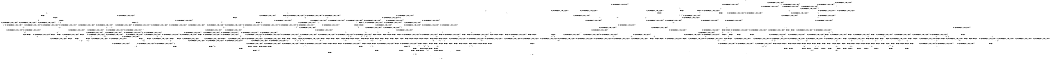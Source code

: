 digraph BCG {
size = "7, 10.5";
center = TRUE;
node [shape = circle];
0 [peripheries = 2];
0 -> 1 [label = "EX !0 !ATOMIC_EXCH_BRANCH (1, +1, TRUE, +0, 2, TRUE) !{}"];
0 -> 2 [label = "EX !2 !ATOMIC_EXCH_BRANCH (1, +0, TRUE, +0, 1, TRUE) !{}"];
0 -> 3 [label = "EX !1 !ATOMIC_EXCH_BRANCH (1, +1, TRUE, +0, 3, TRUE) !{}"];
0 -> 4 [label = "EX !0 !ATOMIC_EXCH_BRANCH (1, +1, TRUE, +0, 2, TRUE) !{}"];
0 -> 5 [label = "EX !2 !ATOMIC_EXCH_BRANCH (1, +0, TRUE, +0, 1, TRUE) !{}"];
0 -> 6 [label = "EX !1 !ATOMIC_EXCH_BRANCH (1, +1, TRUE, +0, 3, TRUE) !{}"];
1 -> 7 [label = "EX !2 !ATOMIC_EXCH_BRANCH (1, +0, TRUE, +0, 1, FALSE) !{}"];
2 -> 8 [label = "EX !0 !ATOMIC_EXCH_BRANCH (1, +1, TRUE, +0, 2, TRUE) !{}"];
3 -> 9 [label = "EX !0 !ATOMIC_EXCH_BRANCH (1, +1, TRUE, +0, 2, FALSE) !{}"];
4 -> 7 [label = "EX !2 !ATOMIC_EXCH_BRANCH (1, +0, TRUE, +0, 1, FALSE) !{}"];
4 -> 10 [label = "EX !1 !ATOMIC_EXCH_BRANCH (1, +1, TRUE, +0, 3, FALSE) !{}"];
4 -> 11 [label = "TERMINATE !0"];
4 -> 12 [label = "EX !2 !ATOMIC_EXCH_BRANCH (1, +0, TRUE, +0, 1, FALSE) !{}"];
4 -> 13 [label = "EX !1 !ATOMIC_EXCH_BRANCH (1, +1, TRUE, +0, 3, FALSE) !{}"];
4 -> 14 [label = "TERMINATE !0"];
5 -> 2 [label = "EX !2 !ATOMIC_EXCH_BRANCH (1, +0, TRUE, +0, 1, TRUE) !{}"];
5 -> 8 [label = "EX !0 !ATOMIC_EXCH_BRANCH (1, +1, TRUE, +0, 2, TRUE) !{}"];
5 -> 15 [label = "EX !1 !ATOMIC_EXCH_BRANCH (1, +1, TRUE, +0, 3, TRUE) !{}"];
5 -> 5 [label = "EX !2 !ATOMIC_EXCH_BRANCH (1, +0, TRUE, +0, 1, TRUE) !{}"];
5 -> 16 [label = "EX !0 !ATOMIC_EXCH_BRANCH (1, +1, TRUE, +0, 2, TRUE) !{}"];
5 -> 17 [label = "EX !1 !ATOMIC_EXCH_BRANCH (1, +1, TRUE, +0, 3, TRUE) !{}"];
6 -> 9 [label = "EX !0 !ATOMIC_EXCH_BRANCH (1, +1, TRUE, +0, 2, FALSE) !{}"];
6 -> 18 [label = "EX !2 !ATOMIC_EXCH_BRANCH (1, +0, TRUE, +0, 1, FALSE) !{}"];
6 -> 19 [label = "TERMINATE !1"];
6 -> 20 [label = "EX !0 !ATOMIC_EXCH_BRANCH (1, +1, TRUE, +0, 2, FALSE) !{}"];
6 -> 21 [label = "EX !2 !ATOMIC_EXCH_BRANCH (1, +0, TRUE, +0, 1, FALSE) !{}"];
6 -> 22 [label = "TERMINATE !1"];
7 -> 23 [label = "EX !1 !ATOMIC_EXCH_BRANCH (1, +1, TRUE, +0, 3, TRUE) !{}"];
8 -> 7 [label = "EX !2 !ATOMIC_EXCH_BRANCH (1, +0, TRUE, +0, 1, FALSE) !{}"];
9 -> 24 [label = "EX !2 !ATOMIC_EXCH_BRANCH (1, +0, TRUE, +0, 1, FALSE) !{}"];
10 -> 25 [label = "EX !1 !ATOMIC_EXCH_BRANCH (1, +0, TRUE, +1, 1, TRUE) !{}"];
11 -> 26 [label = "EX !2 !ATOMIC_EXCH_BRANCH (1, +0, TRUE, +0, 1, FALSE) !{}"];
12 -> 23 [label = "EX !1 !ATOMIC_EXCH_BRANCH (1, +1, TRUE, +0, 3, TRUE) !{}"];
12 -> 27 [label = "TERMINATE !0"];
12 -> 28 [label = "TERMINATE !2"];
12 -> 29 [label = "EX !1 !ATOMIC_EXCH_BRANCH (1, +1, TRUE, +0, 3, TRUE) !{}"];
12 -> 30 [label = "TERMINATE !0"];
12 -> 31 [label = "TERMINATE !2"];
13 -> 25 [label = "EX !1 !ATOMIC_EXCH_BRANCH (1, +0, TRUE, +1, 1, TRUE) !{}"];
13 -> 32 [label = "EX !2 !ATOMIC_EXCH_BRANCH (1, +0, TRUE, +0, 1, FALSE) !{}"];
13 -> 33 [label = "TERMINATE !0"];
13 -> 34 [label = "EX !1 !ATOMIC_EXCH_BRANCH (1, +0, TRUE, +1, 1, TRUE) !{}"];
13 -> 35 [label = "EX !2 !ATOMIC_EXCH_BRANCH (1, +0, TRUE, +0, 1, FALSE) !{}"];
13 -> 36 [label = "TERMINATE !0"];
14 -> 26 [label = "EX !2 !ATOMIC_EXCH_BRANCH (1, +0, TRUE, +0, 1, FALSE) !{}"];
14 -> 37 [label = "EX !1 !ATOMIC_EXCH_BRANCH (1, +1, TRUE, +0, 3, FALSE) !{}"];
14 -> 38 [label = "EX !2 !ATOMIC_EXCH_BRANCH (1, +0, TRUE, +0, 1, FALSE) !{}"];
14 -> 39 [label = "EX !1 !ATOMIC_EXCH_BRANCH (1, +1, TRUE, +0, 3, FALSE) !{}"];
15 -> 18 [label = "EX !2 !ATOMIC_EXCH_BRANCH (1, +0, TRUE, +0, 1, FALSE) !{}"];
16 -> 7 [label = "EX !2 !ATOMIC_EXCH_BRANCH (1, +0, TRUE, +0, 1, FALSE) !{}"];
16 -> 40 [label = "EX !1 !ATOMIC_EXCH_BRANCH (1, +1, TRUE, +0, 3, FALSE) !{}"];
16 -> 41 [label = "TERMINATE !0"];
16 -> 12 [label = "EX !2 !ATOMIC_EXCH_BRANCH (1, +0, TRUE, +0, 1, FALSE) !{}"];
16 -> 42 [label = "EX !1 !ATOMIC_EXCH_BRANCH (1, +1, TRUE, +0, 3, FALSE) !{}"];
16 -> 43 [label = "TERMINATE !0"];
17 -> 18 [label = "EX !2 !ATOMIC_EXCH_BRANCH (1, +0, TRUE, +0, 1, FALSE) !{}"];
17 -> 44 [label = "EX !0 !ATOMIC_EXCH_BRANCH (1, +1, TRUE, +0, 2, FALSE) !{}"];
17 -> 45 [label = "TERMINATE !1"];
17 -> 21 [label = "EX !2 !ATOMIC_EXCH_BRANCH (1, +0, TRUE, +0, 1, FALSE) !{}"];
17 -> 46 [label = "EX !0 !ATOMIC_EXCH_BRANCH (1, +1, TRUE, +0, 2, FALSE) !{}"];
17 -> 47 [label = "TERMINATE !1"];
18 -> 23 [label = "EX !0 !ATOMIC_EXCH_BRANCH (1, +1, TRUE, +0, 2, TRUE) !{}"];
19 -> 48 [label = "EX !0 !ATOMIC_EXCH_BRANCH (1, +1, TRUE, +0, 2, FALSE) !{}"];
20 -> 24 [label = "EX !2 !ATOMIC_EXCH_BRANCH (1, +0, TRUE, +0, 1, FALSE) !{}"];
20 -> 49 [label = "TERMINATE !0"];
20 -> 50 [label = "TERMINATE !1"];
20 -> 51 [label = "EX !2 !ATOMIC_EXCH_BRANCH (1, +0, TRUE, +0, 1, FALSE) !{}"];
20 -> 52 [label = "TERMINATE !0"];
20 -> 53 [label = "TERMINATE !1"];
21 -> 23 [label = "EX !0 !ATOMIC_EXCH_BRANCH (1, +1, TRUE, +0, 2, TRUE) !{}"];
21 -> 54 [label = "TERMINATE !2"];
21 -> 55 [label = "TERMINATE !1"];
21 -> 29 [label = "EX !0 !ATOMIC_EXCH_BRANCH (1, +1, TRUE, +0, 2, TRUE) !{}"];
21 -> 56 [label = "TERMINATE !2"];
21 -> 57 [label = "TERMINATE !1"];
22 -> 48 [label = "EX !0 !ATOMIC_EXCH_BRANCH (1, +1, TRUE, +0, 2, FALSE) !{}"];
22 -> 58 [label = "EX !2 !ATOMIC_EXCH_BRANCH (1, +0, TRUE, +0, 1, FALSE) !{}"];
22 -> 59 [label = "EX !0 !ATOMIC_EXCH_BRANCH (1, +1, TRUE, +0, 2, FALSE) !{}"];
22 -> 60 [label = "EX !2 !ATOMIC_EXCH_BRANCH (1, +0, TRUE, +0, 1, FALSE) !{}"];
23 -> 61 [label = "TERMINATE !0"];
24 -> 62 [label = "TERMINATE !0"];
25 -> 63 [label = "EX !1 !ATOMIC_EXCH_BRANCH (1, +1, TRUE, +0, 3, TRUE) !{}"];
26 -> 64 [label = "EX !1 !ATOMIC_EXCH_BRANCH (1, +1, TRUE, +0, 3, TRUE) !{}"];
27 -> 64 [label = "EX !1 !ATOMIC_EXCH_BRANCH (1, +1, TRUE, +0, 3, TRUE) !{}"];
28 -> 65 [label = "EX !1 !ATOMIC_EXCH_BRANCH (1, +1, TRUE, +0, 3, TRUE) !{}"];
29 -> 61 [label = "TERMINATE !0"];
29 -> 66 [label = "TERMINATE !2"];
29 -> 67 [label = "TERMINATE !1"];
29 -> 68 [label = "TERMINATE !0"];
29 -> 69 [label = "TERMINATE !2"];
29 -> 70 [label = "TERMINATE !1"];
30 -> 64 [label = "EX !1 !ATOMIC_EXCH_BRANCH (1, +1, TRUE, +0, 3, TRUE) !{}"];
30 -> 71 [label = "TERMINATE !2"];
30 -> 72 [label = "EX !1 !ATOMIC_EXCH_BRANCH (1, +1, TRUE, +0, 3, TRUE) !{}"];
30 -> 73 [label = "TERMINATE !2"];
31 -> 65 [label = "EX !1 !ATOMIC_EXCH_BRANCH (1, +1, TRUE, +0, 3, TRUE) !{}"];
31 -> 71 [label = "TERMINATE !0"];
31 -> 74 [label = "EX !1 !ATOMIC_EXCH_BRANCH (1, +1, TRUE, +0, 3, TRUE) !{}"];
31 -> 73 [label = "TERMINATE !0"];
32 -> 75 [label = "EX !1 !ATOMIC_EXCH_BRANCH (1, +0, TRUE, +1, 1, FALSE) !{}"];
33 -> 76 [label = "EX !2 !ATOMIC_EXCH_BRANCH (1, +0, TRUE, +0, 1, FALSE) !{}"];
34 -> 63 [label = "EX !1 !ATOMIC_EXCH_BRANCH (1, +1, TRUE, +0, 3, TRUE) !{}"];
34 -> 77 [label = "EX !2 !ATOMIC_EXCH_BRANCH (1, +0, TRUE, +0, 1, TRUE) !{}"];
34 -> 78 [label = "TERMINATE !0"];
34 -> 79 [label = "EX !1 !ATOMIC_EXCH_BRANCH (1, +1, TRUE, +0, 3, TRUE) !{}"];
34 -> 80 [label = "EX !2 !ATOMIC_EXCH_BRANCH (1, +0, TRUE, +0, 1, TRUE) !{}"];
34 -> 81 [label = "TERMINATE !0"];
35 -> 75 [label = "EX !1 !ATOMIC_EXCH_BRANCH (1, +0, TRUE, +1, 1, FALSE) !{}"];
35 -> 82 [label = "TERMINATE !0"];
35 -> 83 [label = "TERMINATE !2"];
35 -> 84 [label = "EX !1 !ATOMIC_EXCH_BRANCH (1, +0, TRUE, +1, 1, FALSE) !{}"];
35 -> 85 [label = "TERMINATE !0"];
35 -> 86 [label = "TERMINATE !2"];
36 -> 76 [label = "EX !2 !ATOMIC_EXCH_BRANCH (1, +0, TRUE, +0, 1, FALSE) !{}"];
36 -> 87 [label = "EX !1 !ATOMIC_EXCH_BRANCH (1, +0, TRUE, +1, 1, TRUE) !{}"];
36 -> 88 [label = "EX !2 !ATOMIC_EXCH_BRANCH (1, +0, TRUE, +0, 1, FALSE) !{}"];
36 -> 89 [label = "EX !1 !ATOMIC_EXCH_BRANCH (1, +0, TRUE, +1, 1, TRUE) !{}"];
37 -> 87 [label = "EX !1 !ATOMIC_EXCH_BRANCH (1, +0, TRUE, +1, 1, TRUE) !{}"];
38 -> 64 [label = "EX !1 !ATOMIC_EXCH_BRANCH (1, +1, TRUE, +0, 3, TRUE) !{}"];
38 -> 71 [label = "TERMINATE !2"];
38 -> 72 [label = "EX !1 !ATOMIC_EXCH_BRANCH (1, +1, TRUE, +0, 3, TRUE) !{}"];
38 -> 73 [label = "TERMINATE !2"];
39 -> 87 [label = "EX !1 !ATOMIC_EXCH_BRANCH (1, +0, TRUE, +1, 1, TRUE) !{}"];
39 -> 76 [label = "EX !2 !ATOMIC_EXCH_BRANCH (1, +0, TRUE, +0, 1, FALSE) !{}"];
39 -> 89 [label = "EX !1 !ATOMIC_EXCH_BRANCH (1, +0, TRUE, +1, 1, TRUE) !{}"];
39 -> 88 [label = "EX !2 !ATOMIC_EXCH_BRANCH (1, +0, TRUE, +0, 1, FALSE) !{}"];
40 -> 90 [label = "EX !1 !ATOMIC_EXCH_BRANCH (1, +0, TRUE, +1, 1, TRUE) !{}"];
41 -> 91 [label = "EX !1 !ATOMIC_EXCH_BRANCH (1, +1, TRUE, +0, 3, FALSE) !{}"];
42 -> 90 [label = "EX !1 !ATOMIC_EXCH_BRANCH (1, +0, TRUE, +1, 1, TRUE) !{}"];
42 -> 32 [label = "EX !2 !ATOMIC_EXCH_BRANCH (1, +0, TRUE, +0, 1, FALSE) !{}"];
42 -> 92 [label = "TERMINATE !0"];
42 -> 93 [label = "EX !1 !ATOMIC_EXCH_BRANCH (1, +0, TRUE, +1, 1, TRUE) !{}"];
42 -> 35 [label = "EX !2 !ATOMIC_EXCH_BRANCH (1, +0, TRUE, +0, 1, FALSE) !{}"];
42 -> 94 [label = "TERMINATE !0"];
43 -> 91 [label = "EX !1 !ATOMIC_EXCH_BRANCH (1, +1, TRUE, +0, 3, FALSE) !{}"];
43 -> 26 [label = "EX !2 !ATOMIC_EXCH_BRANCH (1, +0, TRUE, +0, 1, FALSE) !{}"];
43 -> 95 [label = "EX !1 !ATOMIC_EXCH_BRANCH (1, +1, TRUE, +0, 3, FALSE) !{}"];
43 -> 38 [label = "EX !2 !ATOMIC_EXCH_BRANCH (1, +0, TRUE, +0, 1, FALSE) !{}"];
44 -> 24 [label = "EX !2 !ATOMIC_EXCH_BRANCH (1, +0, TRUE, +0, 1, FALSE) !{}"];
45 -> 96 [label = "EX !0 !ATOMIC_EXCH_BRANCH (1, +1, TRUE, +0, 2, FALSE) !{}"];
46 -> 24 [label = "EX !2 !ATOMIC_EXCH_BRANCH (1, +0, TRUE, +0, 1, FALSE) !{}"];
46 -> 97 [label = "TERMINATE !0"];
46 -> 98 [label = "TERMINATE !1"];
46 -> 51 [label = "EX !2 !ATOMIC_EXCH_BRANCH (1, +0, TRUE, +0, 1, FALSE) !{}"];
46 -> 99 [label = "TERMINATE !0"];
46 -> 100 [label = "TERMINATE !1"];
47 -> 96 [label = "EX !0 !ATOMIC_EXCH_BRANCH (1, +1, TRUE, +0, 2, FALSE) !{}"];
47 -> 58 [label = "EX !2 !ATOMIC_EXCH_BRANCH (1, +0, TRUE, +0, 1, FALSE) !{}"];
47 -> 101 [label = "EX !0 !ATOMIC_EXCH_BRANCH (1, +1, TRUE, +0, 2, FALSE) !{}"];
47 -> 60 [label = "EX !2 !ATOMIC_EXCH_BRANCH (1, +0, TRUE, +0, 1, FALSE) !{}"];
48 -> 102 [label = "EX !2 !ATOMIC_EXCH_BRANCH (1, +0, TRUE, +0, 1, FALSE) !{}"];
49 -> 103 [label = "EX !2 !ATOMIC_EXCH_BRANCH (1, +0, TRUE, +0, 1, FALSE) !{}"];
50 -> 102 [label = "EX !2 !ATOMIC_EXCH_BRANCH (1, +0, TRUE, +0, 1, FALSE) !{}"];
51 -> 62 [label = "TERMINATE !0"];
51 -> 104 [label = "TERMINATE !2"];
51 -> 105 [label = "TERMINATE !1"];
51 -> 106 [label = "TERMINATE !0"];
51 -> 107 [label = "TERMINATE !2"];
51 -> 108 [label = "TERMINATE !1"];
52 -> 103 [label = "EX !2 !ATOMIC_EXCH_BRANCH (1, +0, TRUE, +0, 1, FALSE) !{}"];
52 -> 109 [label = "TERMINATE !1"];
52 -> 110 [label = "EX !2 !ATOMIC_EXCH_BRANCH (1, +0, TRUE, +0, 1, FALSE) !{}"];
52 -> 111 [label = "TERMINATE !1"];
53 -> 102 [label = "EX !2 !ATOMIC_EXCH_BRANCH (1, +0, TRUE, +0, 1, FALSE) !{}"];
53 -> 109 [label = "TERMINATE !0"];
53 -> 112 [label = "EX !2 !ATOMIC_EXCH_BRANCH (1, +0, TRUE, +0, 1, FALSE) !{}"];
53 -> 111 [label = "TERMINATE !0"];
54 -> 65 [label = "EX !0 !ATOMIC_EXCH_BRANCH (1, +1, TRUE, +0, 2, TRUE) !{}"];
55 -> 113 [label = "EX !0 !ATOMIC_EXCH_BRANCH (1, +1, TRUE, +0, 2, TRUE) !{}"];
56 -> 65 [label = "EX !0 !ATOMIC_EXCH_BRANCH (1, +1, TRUE, +0, 2, TRUE) !{}"];
56 -> 114 [label = "TERMINATE !1"];
56 -> 74 [label = "EX !0 !ATOMIC_EXCH_BRANCH (1, +1, TRUE, +0, 2, TRUE) !{}"];
56 -> 115 [label = "TERMINATE !1"];
57 -> 113 [label = "EX !0 !ATOMIC_EXCH_BRANCH (1, +1, TRUE, +0, 2, TRUE) !{}"];
57 -> 114 [label = "TERMINATE !2"];
57 -> 116 [label = "EX !0 !ATOMIC_EXCH_BRANCH (1, +1, TRUE, +0, 2, TRUE) !{}"];
57 -> 115 [label = "TERMINATE !2"];
58 -> 113 [label = "EX !0 !ATOMIC_EXCH_BRANCH (1, +1, TRUE, +0, 2, TRUE) !{}"];
59 -> 102 [label = "EX !2 !ATOMIC_EXCH_BRANCH (1, +0, TRUE, +0, 1, FALSE) !{}"];
59 -> 109 [label = "TERMINATE !0"];
59 -> 112 [label = "EX !2 !ATOMIC_EXCH_BRANCH (1, +0, TRUE, +0, 1, FALSE) !{}"];
59 -> 111 [label = "TERMINATE !0"];
60 -> 113 [label = "EX !0 !ATOMIC_EXCH_BRANCH (1, +1, TRUE, +0, 2, TRUE) !{}"];
60 -> 114 [label = "TERMINATE !2"];
60 -> 116 [label = "EX !0 !ATOMIC_EXCH_BRANCH (1, +1, TRUE, +0, 2, TRUE) !{}"];
60 -> 115 [label = "TERMINATE !2"];
61 -> 117 [label = "TERMINATE !2"];
62 -> 118 [label = "TERMINATE !2"];
63 -> 24 [label = "EX !2 !ATOMIC_EXCH_BRANCH (1, +0, TRUE, +0, 1, FALSE) !{}"];
64 -> 117 [label = "TERMINATE !2"];
65 -> 117 [label = "TERMINATE !0"];
66 -> 117 [label = "TERMINATE !0"];
67 -> 119 [label = "TERMINATE !0"];
68 -> 117 [label = "TERMINATE !2"];
68 -> 119 [label = "TERMINATE !1"];
68 -> 120 [label = "TERMINATE !2"];
68 -> 121 [label = "TERMINATE !1"];
69 -> 117 [label = "TERMINATE !0"];
69 -> 122 [label = "TERMINATE !1"];
69 -> 120 [label = "TERMINATE !0"];
69 -> 123 [label = "TERMINATE !1"];
70 -> 119 [label = "TERMINATE !0"];
70 -> 122 [label = "TERMINATE !2"];
70 -> 121 [label = "TERMINATE !0"];
70 -> 123 [label = "TERMINATE !2"];
71 -> 124 [label = "EX !1 !ATOMIC_EXCH_BRANCH (1, +1, TRUE, +0, 3, TRUE) !{}"];
72 -> 117 [label = "TERMINATE !2"];
72 -> 119 [label = "TERMINATE !1"];
72 -> 120 [label = "TERMINATE !2"];
72 -> 121 [label = "TERMINATE !1"];
73 -> 124 [label = "EX !1 !ATOMIC_EXCH_BRANCH (1, +1, TRUE, +0, 3, TRUE) !{}"];
73 -> 125 [label = "EX !1 !ATOMIC_EXCH_BRANCH (1, +1, TRUE, +0, 3, TRUE) !{}"];
74 -> 117 [label = "TERMINATE !0"];
74 -> 122 [label = "TERMINATE !1"];
74 -> 120 [label = "TERMINATE !0"];
74 -> 123 [label = "TERMINATE !1"];
75 -> 62 [label = "TERMINATE !0"];
76 -> 126 [label = "EX !1 !ATOMIC_EXCH_BRANCH (1, +0, TRUE, +1, 1, FALSE) !{}"];
77 -> 127 [label = "EX !1 !ATOMIC_EXCH_BRANCH (1, +1, TRUE, +0, 3, TRUE) !{}"];
78 -> 128 [label = "EX !2 !ATOMIC_EXCH_BRANCH (1, +0, TRUE, +0, 1, TRUE) !{}"];
79 -> 24 [label = "EX !2 !ATOMIC_EXCH_BRANCH (1, +0, TRUE, +0, 1, FALSE) !{}"];
79 -> 49 [label = "TERMINATE !0"];
79 -> 50 [label = "TERMINATE !1"];
79 -> 51 [label = "EX !2 !ATOMIC_EXCH_BRANCH (1, +0, TRUE, +0, 1, FALSE) !{}"];
79 -> 52 [label = "TERMINATE !0"];
79 -> 53 [label = "TERMINATE !1"];
80 -> 127 [label = "EX !1 !ATOMIC_EXCH_BRANCH (1, +1, TRUE, +0, 3, TRUE) !{}"];
80 -> 77 [label = "EX !2 !ATOMIC_EXCH_BRANCH (1, +0, TRUE, +0, 1, TRUE) !{}"];
80 -> 129 [label = "TERMINATE !0"];
80 -> 130 [label = "EX !1 !ATOMIC_EXCH_BRANCH (1, +1, TRUE, +0, 3, TRUE) !{}"];
80 -> 80 [label = "EX !2 !ATOMIC_EXCH_BRANCH (1, +0, TRUE, +0, 1, TRUE) !{}"];
80 -> 131 [label = "TERMINATE !0"];
81 -> 128 [label = "EX !2 !ATOMIC_EXCH_BRANCH (1, +0, TRUE, +0, 1, TRUE) !{}"];
81 -> 132 [label = "EX !1 !ATOMIC_EXCH_BRANCH (1, +1, TRUE, +0, 3, TRUE) !{}"];
81 -> 133 [label = "EX !2 !ATOMIC_EXCH_BRANCH (1, +0, TRUE, +0, 1, TRUE) !{}"];
81 -> 134 [label = "EX !1 !ATOMIC_EXCH_BRANCH (1, +1, TRUE, +0, 3, TRUE) !{}"];
82 -> 135 [label = "TERMINATE !2"];
83 -> 135 [label = "TERMINATE !0"];
84 -> 62 [label = "TERMINATE !0"];
84 -> 104 [label = "TERMINATE !2"];
84 -> 105 [label = "TERMINATE !1"];
84 -> 106 [label = "TERMINATE !0"];
84 -> 107 [label = "TERMINATE !2"];
84 -> 108 [label = "TERMINATE !1"];
85 -> 135 [label = "TERMINATE !2"];
85 -> 126 [label = "EX !1 !ATOMIC_EXCH_BRANCH (1, +0, TRUE, +1, 1, FALSE) !{}"];
85 -> 136 [label = "TERMINATE !2"];
85 -> 137 [label = "EX !1 !ATOMIC_EXCH_BRANCH (1, +0, TRUE, +1, 1, FALSE) !{}"];
86 -> 135 [label = "TERMINATE !0"];
86 -> 138 [label = "EX !1 !ATOMIC_EXCH_BRANCH (1, +0, TRUE, +1, 1, FALSE) !{}"];
86 -> 136 [label = "TERMINATE !0"];
86 -> 139 [label = "EX !1 !ATOMIC_EXCH_BRANCH (1, +0, TRUE, +1, 1, FALSE) !{}"];
87 -> 132 [label = "EX !1 !ATOMIC_EXCH_BRANCH (1, +1, TRUE, +0, 3, TRUE) !{}"];
88 -> 126 [label = "EX !1 !ATOMIC_EXCH_BRANCH (1, +0, TRUE, +1, 1, FALSE) !{}"];
88 -> 135 [label = "TERMINATE !2"];
88 -> 137 [label = "EX !1 !ATOMIC_EXCH_BRANCH (1, +0, TRUE, +1, 1, FALSE) !{}"];
88 -> 136 [label = "TERMINATE !2"];
89 -> 132 [label = "EX !1 !ATOMIC_EXCH_BRANCH (1, +1, TRUE, +0, 3, TRUE) !{}"];
89 -> 128 [label = "EX !2 !ATOMIC_EXCH_BRANCH (1, +0, TRUE, +0, 1, TRUE) !{}"];
89 -> 134 [label = "EX !1 !ATOMIC_EXCH_BRANCH (1, +1, TRUE, +0, 3, TRUE) !{}"];
89 -> 133 [label = "EX !2 !ATOMIC_EXCH_BRANCH (1, +0, TRUE, +0, 1, TRUE) !{}"];
90 -> 127 [label = "EX !1 !ATOMIC_EXCH_BRANCH (1, +1, TRUE, +0, 3, TRUE) !{}"];
91 -> 140 [label = "EX !1 !ATOMIC_EXCH_BRANCH (1, +0, TRUE, +1, 1, TRUE) !{}"];
92 -> 140 [label = "EX !1 !ATOMIC_EXCH_BRANCH (1, +0, TRUE, +1, 1, TRUE) !{}"];
93 -> 127 [label = "EX !1 !ATOMIC_EXCH_BRANCH (1, +1, TRUE, +0, 3, TRUE) !{}"];
93 -> 77 [label = "EX !2 !ATOMIC_EXCH_BRANCH (1, +0, TRUE, +0, 1, TRUE) !{}"];
93 -> 129 [label = "TERMINATE !0"];
93 -> 130 [label = "EX !1 !ATOMIC_EXCH_BRANCH (1, +1, TRUE, +0, 3, TRUE) !{}"];
93 -> 80 [label = "EX !2 !ATOMIC_EXCH_BRANCH (1, +0, TRUE, +0, 1, TRUE) !{}"];
93 -> 131 [label = "TERMINATE !0"];
94 -> 140 [label = "EX !1 !ATOMIC_EXCH_BRANCH (1, +0, TRUE, +1, 1, TRUE) !{}"];
94 -> 76 [label = "EX !2 !ATOMIC_EXCH_BRANCH (1, +0, TRUE, +0, 1, FALSE) !{}"];
94 -> 141 [label = "EX !1 !ATOMIC_EXCH_BRANCH (1, +0, TRUE, +1, 1, TRUE) !{}"];
94 -> 88 [label = "EX !2 !ATOMIC_EXCH_BRANCH (1, +0, TRUE, +0, 1, FALSE) !{}"];
95 -> 140 [label = "EX !1 !ATOMIC_EXCH_BRANCH (1, +0, TRUE, +1, 1, TRUE) !{}"];
95 -> 76 [label = "EX !2 !ATOMIC_EXCH_BRANCH (1, +0, TRUE, +0, 1, FALSE) !{}"];
95 -> 141 [label = "EX !1 !ATOMIC_EXCH_BRANCH (1, +0, TRUE, +1, 1, TRUE) !{}"];
95 -> 88 [label = "EX !2 !ATOMIC_EXCH_BRANCH (1, +0, TRUE, +0, 1, FALSE) !{}"];
96 -> 102 [label = "EX !2 !ATOMIC_EXCH_BRANCH (1, +0, TRUE, +0, 1, FALSE) !{}"];
97 -> 142 [label = "TERMINATE !1"];
98 -> 142 [label = "TERMINATE !0"];
99 -> 142 [label = "TERMINATE !1"];
99 -> 103 [label = "EX !2 !ATOMIC_EXCH_BRANCH (1, +0, TRUE, +0, 1, FALSE) !{}"];
99 -> 143 [label = "TERMINATE !1"];
99 -> 110 [label = "EX !2 !ATOMIC_EXCH_BRANCH (1, +0, TRUE, +0, 1, FALSE) !{}"];
100 -> 142 [label = "TERMINATE !0"];
100 -> 102 [label = "EX !2 !ATOMIC_EXCH_BRANCH (1, +0, TRUE, +0, 1, FALSE) !{}"];
100 -> 143 [label = "TERMINATE !0"];
100 -> 112 [label = "EX !2 !ATOMIC_EXCH_BRANCH (1, +0, TRUE, +0, 1, FALSE) !{}"];
101 -> 102 [label = "EX !2 !ATOMIC_EXCH_BRANCH (1, +0, TRUE, +0, 1, FALSE) !{}"];
101 -> 142 [label = "TERMINATE !0"];
101 -> 112 [label = "EX !2 !ATOMIC_EXCH_BRANCH (1, +0, TRUE, +0, 1, FALSE) !{}"];
101 -> 143 [label = "TERMINATE !0"];
102 -> 144 [label = "TERMINATE !0"];
103 -> 118 [label = "TERMINATE !2"];
104 -> 118 [label = "TERMINATE !0"];
105 -> 144 [label = "TERMINATE !0"];
106 -> 118 [label = "TERMINATE !2"];
106 -> 144 [label = "TERMINATE !1"];
106 -> 145 [label = "TERMINATE !2"];
106 -> 146 [label = "TERMINATE !1"];
107 -> 118 [label = "TERMINATE !0"];
107 -> 147 [label = "TERMINATE !1"];
107 -> 145 [label = "TERMINATE !0"];
107 -> 148 [label = "TERMINATE !1"];
108 -> 144 [label = "TERMINATE !0"];
108 -> 147 [label = "TERMINATE !2"];
108 -> 146 [label = "TERMINATE !0"];
108 -> 148 [label = "TERMINATE !2"];
109 -> 149 [label = "EX !2 !ATOMIC_EXCH_BRANCH (1, +0, TRUE, +0, 1, FALSE) !{}"];
110 -> 118 [label = "TERMINATE !2"];
110 -> 144 [label = "TERMINATE !1"];
110 -> 145 [label = "TERMINATE !2"];
110 -> 146 [label = "TERMINATE !1"];
111 -> 149 [label = "EX !2 !ATOMIC_EXCH_BRANCH (1, +0, TRUE, +0, 1, FALSE) !{}"];
111 -> 150 [label = "EX !2 !ATOMIC_EXCH_BRANCH (1, +0, TRUE, +0, 1, FALSE) !{}"];
112 -> 144 [label = "TERMINATE !0"];
112 -> 147 [label = "TERMINATE !2"];
112 -> 146 [label = "TERMINATE !0"];
112 -> 148 [label = "TERMINATE !2"];
113 -> 119 [label = "TERMINATE !0"];
114 -> 151 [label = "EX !0 !ATOMIC_EXCH_BRANCH (1, +1, TRUE, +0, 2, TRUE) !{}"];
115 -> 151 [label = "EX !0 !ATOMIC_EXCH_BRANCH (1, +1, TRUE, +0, 2, TRUE) !{}"];
115 -> 152 [label = "EX !0 !ATOMIC_EXCH_BRANCH (1, +1, TRUE, +0, 2, TRUE) !{}"];
116 -> 119 [label = "TERMINATE !0"];
116 -> 122 [label = "TERMINATE !2"];
116 -> 121 [label = "TERMINATE !0"];
116 -> 123 [label = "TERMINATE !2"];
117 -> 153 [label = "TERMINATE !1"];
118 -> 154 [label = "TERMINATE !1"];
119 -> 153 [label = "TERMINATE !2"];
120 -> 153 [label = "TERMINATE !1"];
120 -> 155 [label = "TERMINATE !1"];
121 -> 153 [label = "TERMINATE !2"];
121 -> 155 [label = "TERMINATE !2"];
122 -> 153 [label = "TERMINATE !0"];
123 -> 153 [label = "TERMINATE !0"];
123 -> 155 [label = "TERMINATE !0"];
124 -> 153 [label = "TERMINATE !1"];
125 -> 153 [label = "TERMINATE !1"];
125 -> 155 [label = "TERMINATE !1"];
126 -> 118 [label = "TERMINATE !2"];
127 -> 24 [label = "EX !2 !ATOMIC_EXCH_BRANCH (1, +0, TRUE, +0, 1, FALSE) !{}"];
128 -> 156 [label = "EX !1 !ATOMIC_EXCH_BRANCH (1, +1, TRUE, +0, 3, TRUE) !{}"];
129 -> 156 [label = "EX !1 !ATOMIC_EXCH_BRANCH (1, +1, TRUE, +0, 3, TRUE) !{}"];
130 -> 24 [label = "EX !2 !ATOMIC_EXCH_BRANCH (1, +0, TRUE, +0, 1, FALSE) !{}"];
130 -> 97 [label = "TERMINATE !0"];
130 -> 98 [label = "TERMINATE !1"];
130 -> 51 [label = "EX !2 !ATOMIC_EXCH_BRANCH (1, +0, TRUE, +0, 1, FALSE) !{}"];
130 -> 99 [label = "TERMINATE !0"];
130 -> 100 [label = "TERMINATE !1"];
131 -> 156 [label = "EX !1 !ATOMIC_EXCH_BRANCH (1, +1, TRUE, +0, 3, TRUE) !{}"];
131 -> 128 [label = "EX !2 !ATOMIC_EXCH_BRANCH (1, +0, TRUE, +0, 1, TRUE) !{}"];
131 -> 157 [label = "EX !1 !ATOMIC_EXCH_BRANCH (1, +1, TRUE, +0, 3, TRUE) !{}"];
131 -> 133 [label = "EX !2 !ATOMIC_EXCH_BRANCH (1, +0, TRUE, +0, 1, TRUE) !{}"];
132 -> 103 [label = "EX !2 !ATOMIC_EXCH_BRANCH (1, +0, TRUE, +0, 1, FALSE) !{}"];
133 -> 156 [label = "EX !1 !ATOMIC_EXCH_BRANCH (1, +1, TRUE, +0, 3, TRUE) !{}"];
133 -> 128 [label = "EX !2 !ATOMIC_EXCH_BRANCH (1, +0, TRUE, +0, 1, TRUE) !{}"];
133 -> 157 [label = "EX !1 !ATOMIC_EXCH_BRANCH (1, +1, TRUE, +0, 3, TRUE) !{}"];
133 -> 133 [label = "EX !2 !ATOMIC_EXCH_BRANCH (1, +0, TRUE, +0, 1, TRUE) !{}"];
134 -> 103 [label = "EX !2 !ATOMIC_EXCH_BRANCH (1, +0, TRUE, +0, 1, FALSE) !{}"];
134 -> 109 [label = "TERMINATE !1"];
134 -> 110 [label = "EX !2 !ATOMIC_EXCH_BRANCH (1, +0, TRUE, +0, 1, FALSE) !{}"];
134 -> 111 [label = "TERMINATE !1"];
135 -> 158 [label = "EX !1 !ATOMIC_EXCH_BRANCH (1, +0, TRUE, +1, 1, FALSE) !{}"];
136 -> 158 [label = "EX !1 !ATOMIC_EXCH_BRANCH (1, +0, TRUE, +1, 1, FALSE) !{}"];
136 -> 159 [label = "EX !1 !ATOMIC_EXCH_BRANCH (1, +0, TRUE, +1, 1, FALSE) !{}"];
137 -> 118 [label = "TERMINATE !2"];
137 -> 144 [label = "TERMINATE !1"];
137 -> 145 [label = "TERMINATE !2"];
137 -> 146 [label = "TERMINATE !1"];
138 -> 118 [label = "TERMINATE !0"];
139 -> 118 [label = "TERMINATE !0"];
139 -> 147 [label = "TERMINATE !1"];
139 -> 145 [label = "TERMINATE !0"];
139 -> 148 [label = "TERMINATE !1"];
140 -> 156 [label = "EX !1 !ATOMIC_EXCH_BRANCH (1, +1, TRUE, +0, 3, TRUE) !{}"];
141 -> 156 [label = "EX !1 !ATOMIC_EXCH_BRANCH (1, +1, TRUE, +0, 3, TRUE) !{}"];
141 -> 128 [label = "EX !2 !ATOMIC_EXCH_BRANCH (1, +0, TRUE, +0, 1, TRUE) !{}"];
141 -> 157 [label = "EX !1 !ATOMIC_EXCH_BRANCH (1, +1, TRUE, +0, 3, TRUE) !{}"];
141 -> 133 [label = "EX !2 !ATOMIC_EXCH_BRANCH (1, +0, TRUE, +0, 1, TRUE) !{}"];
142 -> 149 [label = "EX !2 !ATOMIC_EXCH_BRANCH (1, +0, TRUE, +0, 1, FALSE) !{}"];
143 -> 149 [label = "EX !2 !ATOMIC_EXCH_BRANCH (1, +0, TRUE, +0, 1, FALSE) !{}"];
143 -> 150 [label = "EX !2 !ATOMIC_EXCH_BRANCH (1, +0, TRUE, +0, 1, FALSE) !{}"];
144 -> 154 [label = "TERMINATE !2"];
145 -> 154 [label = "TERMINATE !1"];
145 -> 160 [label = "TERMINATE !1"];
146 -> 154 [label = "TERMINATE !2"];
146 -> 160 [label = "TERMINATE !2"];
147 -> 154 [label = "TERMINATE !0"];
148 -> 154 [label = "TERMINATE !0"];
148 -> 160 [label = "TERMINATE !0"];
149 -> 154 [label = "TERMINATE !2"];
150 -> 154 [label = "TERMINATE !2"];
150 -> 160 [label = "TERMINATE !2"];
151 -> 153 [label = "TERMINATE !0"];
152 -> 153 [label = "TERMINATE !0"];
152 -> 155 [label = "TERMINATE !0"];
153 -> 161 [label = "exit"];
154 -> 161 [label = "exit"];
155 -> 162 [label = "exit"];
156 -> 103 [label = "EX !2 !ATOMIC_EXCH_BRANCH (1, +0, TRUE, +0, 1, FALSE) !{}"];
157 -> 103 [label = "EX !2 !ATOMIC_EXCH_BRANCH (1, +0, TRUE, +0, 1, FALSE) !{}"];
157 -> 142 [label = "TERMINATE !1"];
157 -> 110 [label = "EX !2 !ATOMIC_EXCH_BRANCH (1, +0, TRUE, +0, 1, FALSE) !{}"];
157 -> 143 [label = "TERMINATE !1"];
158 -> 154 [label = "TERMINATE !1"];
159 -> 154 [label = "TERMINATE !1"];
159 -> 160 [label = "TERMINATE !1"];
160 -> 162 [label = "exit"];
}
